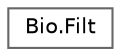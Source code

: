 digraph "Graphical Class Hierarchy"
{
 // LATEX_PDF_SIZE
  bgcolor="transparent";
  edge [fontname=Helvetica,fontsize=10,labelfontname=Helvetica,labelfontsize=10];
  node [fontname=Helvetica,fontsize=10,shape=box,height=0.2,width=0.4];
  rankdir="LR";
  Node0 [label="Bio.Filt",height=0.2,width=0.4,color="grey40", fillcolor="white", style="filled",URL="$class_bio_1_1_filt.html",tooltip=" "];
}

